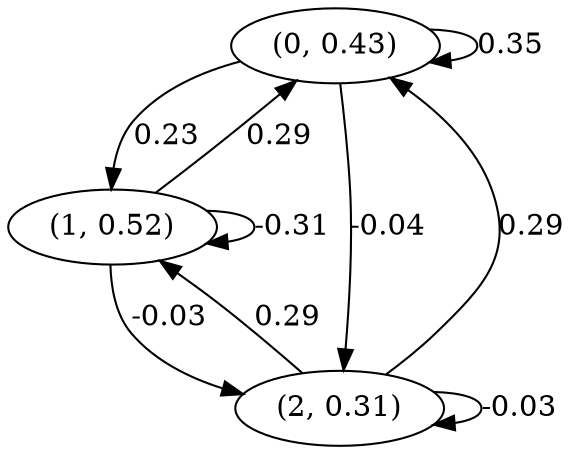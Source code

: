 digraph {
    0 [ label = "(0, 0.43)" ]
    1 [ label = "(1, 0.52)" ]
    2 [ label = "(2, 0.31)" ]
    0 -> 0 [ label = "0.35" ]
    1 -> 1 [ label = "-0.31" ]
    2 -> 2 [ label = "-0.03" ]
    1 -> 0 [ label = "0.29" ]
    2 -> 0 [ label = "0.29" ]
    0 -> 1 [ label = "0.23" ]
    2 -> 1 [ label = "0.29" ]
    0 -> 2 [ label = "-0.04" ]
    1 -> 2 [ label = "-0.03" ]
}


